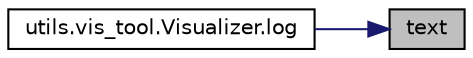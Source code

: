 digraph "text"
{
 // LATEX_PDF_SIZE
  edge [fontname="Helvetica",fontsize="10",labelfontname="Helvetica",labelfontsize="10"];
  node [fontname="Helvetica",fontsize="10",shape=record];
  rankdir="RL";
  Node1 [label="text",height=0.2,width=0.4,color="black", fillcolor="grey75", style="filled", fontcolor="black",tooltip=" "];
  Node1 -> Node2 [dir="back",color="midnightblue",fontsize="10",style="solid",fontname="Helvetica"];
  Node2 [label="utils.vis_tool.Visualizer.log",height=0.2,width=0.4,color="black", fillcolor="white", style="filled",URL="$classutils_1_1vis__tool_1_1_visualizer.html#a9fa460c293b679f35326ff57a5221f9c",tooltip=" "];
}
